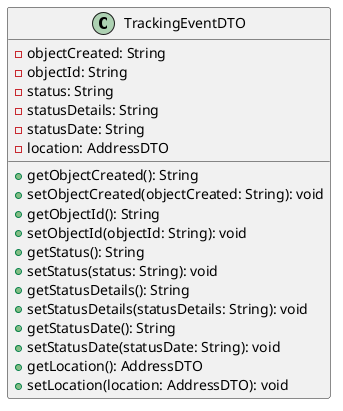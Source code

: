 @startuml
class TrackingEventDTO [[java:edu.sru.cpsc.webshopping.service.shipping.TrackingEventDTO]] {
	-objectCreated: String
	-objectId: String
	-status: String
	-statusDetails: String
	-statusDate: String
	-location: AddressDTO
	+getObjectCreated(): String
	+setObjectCreated(objectCreated: String): void
	+getObjectId(): String
	+setObjectId(objectId: String): void
	+getStatus(): String
	+setStatus(status: String): void
	+getStatusDetails(): String
	+setStatusDetails(statusDetails: String): void
	+getStatusDate(): String
	+setStatusDate(statusDate: String): void
	+getLocation(): AddressDTO
	+setLocation(location: AddressDTO): void
}
@enduml